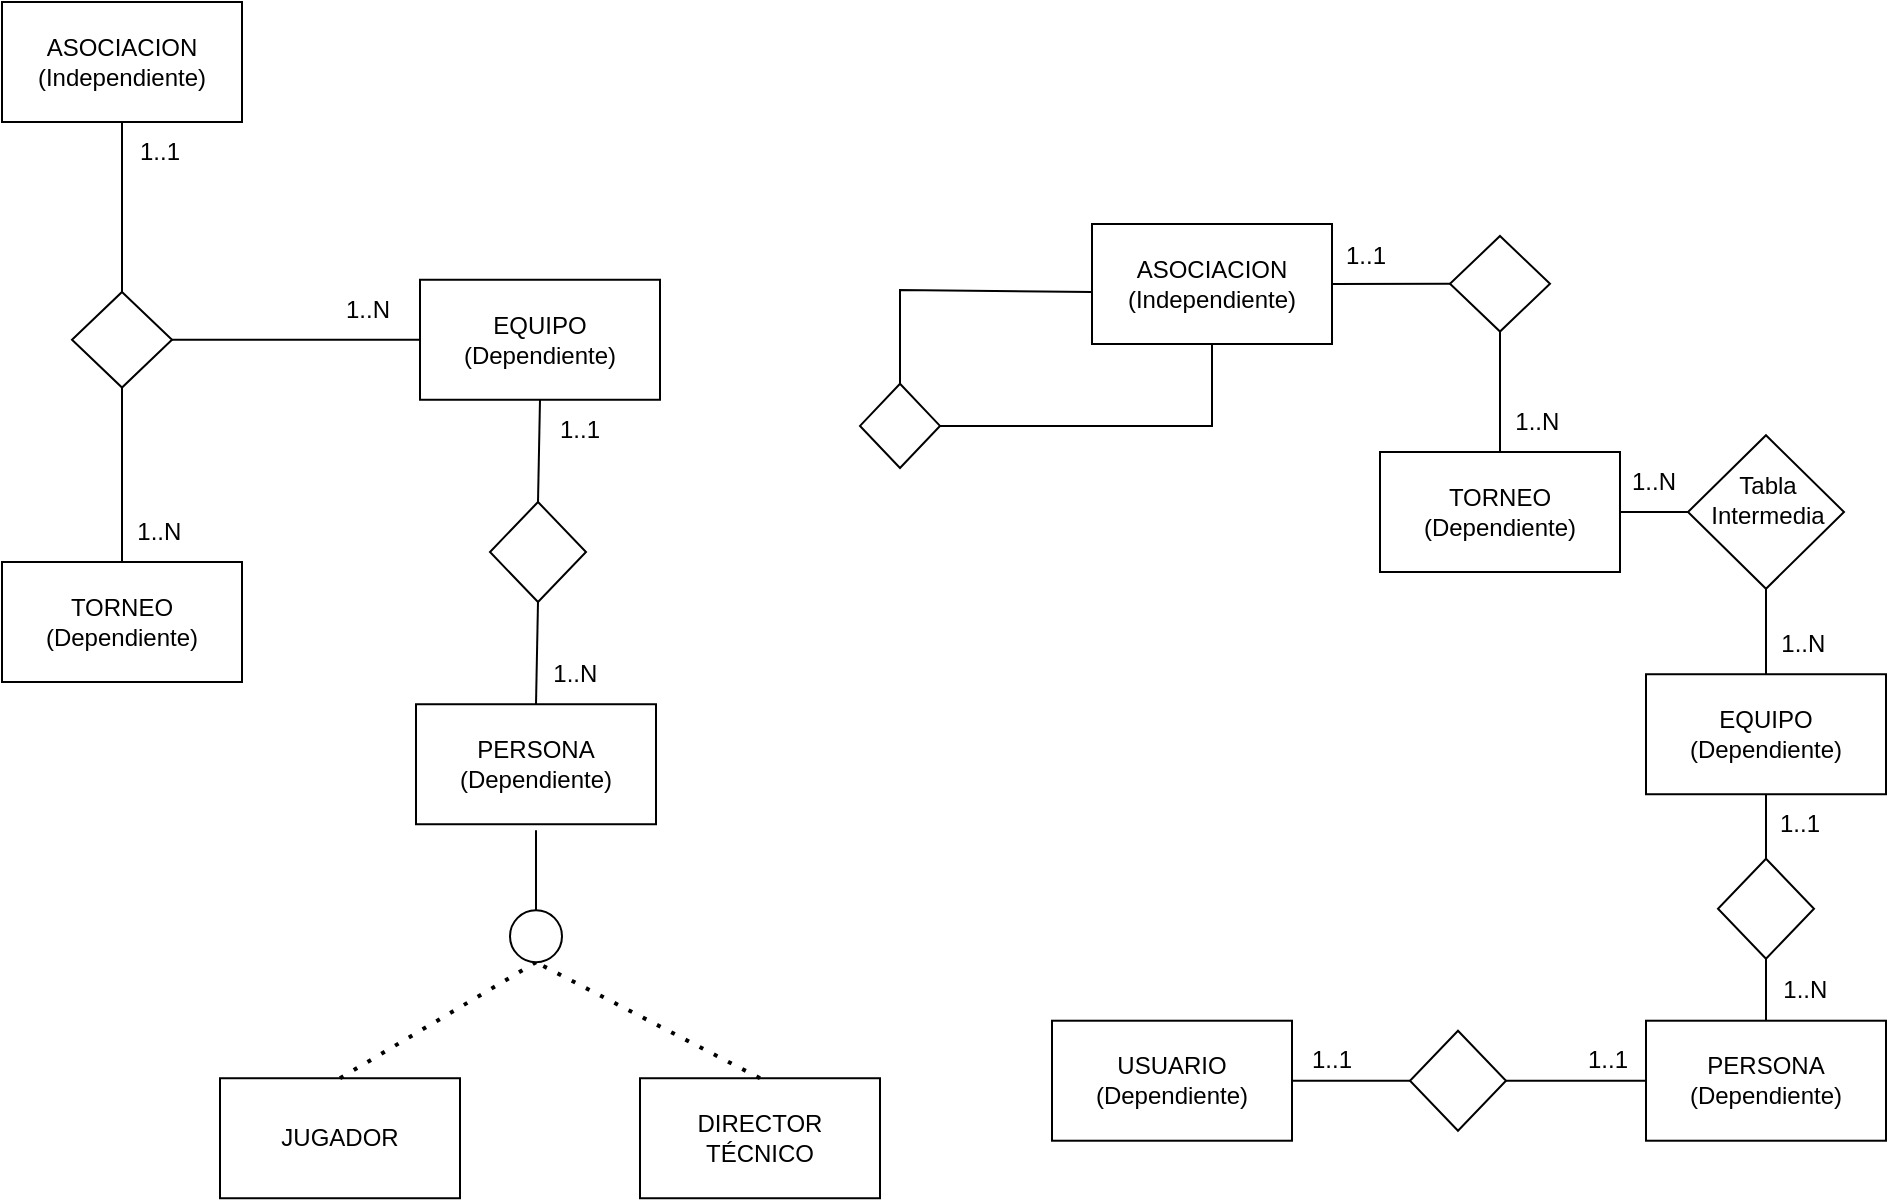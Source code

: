 <mxfile version="26.0.10">
  <diagram name="MD" id="NSczYCSBloxKFk6C_LGK">
    <mxGraphModel grid="1" page="1" gridSize="10" guides="1" tooltips="1" connect="1" arrows="1" fold="1" pageScale="1" pageWidth="827" pageHeight="1169" math="0" shadow="0">
      <root>
        <mxCell id="0" />
        <mxCell id="1" parent="0" />
        <mxCell id="EcLt65H-t530gYK7MTd_-1" value="PERSONA&lt;div&gt;(Dependiente)&lt;/div&gt;" style="rounded=0;whiteSpace=wrap;html=1;" vertex="1" parent="1">
          <mxGeometry x="-322" y="221.12" width="120" height="60" as="geometry" />
        </mxCell>
        <mxCell id="EcLt65H-t530gYK7MTd_-2" value="JUGADOR" style="rounded=0;whiteSpace=wrap;html=1;" vertex="1" parent="1">
          <mxGeometry x="-420" y="408.12" width="120" height="60" as="geometry" />
        </mxCell>
        <mxCell id="EcLt65H-t530gYK7MTd_-3" value="DIRECTOR TÉCNICO" style="rounded=0;whiteSpace=wrap;html=1;" vertex="1" parent="1">
          <mxGeometry x="-210" y="408.12" width="120" height="60" as="geometry" />
        </mxCell>
        <mxCell id="EcLt65H-t530gYK7MTd_-4" value="" style="endArrow=none;dashed=1;html=1;dashPattern=1 3;strokeWidth=2;rounded=0;entryX=0.5;entryY=1;entryDx=0;entryDy=0;exitX=0.5;exitY=0;exitDx=0;exitDy=0;" edge="1" parent="1" source="EcLt65H-t530gYK7MTd_-2" target="EcLt65H-t530gYK7MTd_-6">
          <mxGeometry width="50" height="50" relative="1" as="geometry">
            <mxPoint x="-260" y="437.12" as="sourcePoint" />
            <mxPoint x="-260" y="397.12" as="targetPoint" />
          </mxGeometry>
        </mxCell>
        <mxCell id="EcLt65H-t530gYK7MTd_-5" value="" style="endArrow=none;dashed=1;html=1;dashPattern=1 3;strokeWidth=2;rounded=0;entryX=0.5;entryY=1;entryDx=0;entryDy=0;exitX=0.5;exitY=0;exitDx=0;exitDy=0;" edge="1" parent="1" source="EcLt65H-t530gYK7MTd_-3" target="EcLt65H-t530gYK7MTd_-6">
          <mxGeometry width="50" height="50" relative="1" as="geometry">
            <mxPoint x="-350" y="480.12" as="sourcePoint" />
            <mxPoint x="-260" y="400.12" as="targetPoint" />
          </mxGeometry>
        </mxCell>
        <mxCell id="EcLt65H-t530gYK7MTd_-6" value="" style="ellipse;whiteSpace=wrap;html=1;aspect=fixed;" vertex="1" parent="1">
          <mxGeometry x="-275" y="324.12" width="26" height="26" as="geometry" />
        </mxCell>
        <mxCell id="EcLt65H-t530gYK7MTd_-7" value="" style="endArrow=none;html=1;rounded=0;entryX=0.5;entryY=1;entryDx=0;entryDy=0;exitX=0.5;exitY=0;exitDx=0;exitDy=0;" edge="1" parent="1" source="EcLt65H-t530gYK7MTd_-6">
          <mxGeometry width="50" height="50" relative="1" as="geometry">
            <mxPoint x="-262" y="324.12" as="sourcePoint" />
            <mxPoint x="-262" y="284.12" as="targetPoint" />
          </mxGeometry>
        </mxCell>
        <mxCell id="EcLt65H-t530gYK7MTd_-8" value="ASOCIACION&lt;br&gt;(Independiente)" style="rounded=0;whiteSpace=wrap;html=1;" vertex="1" parent="1">
          <mxGeometry x="-529" y="-130" width="120" height="60" as="geometry" />
        </mxCell>
        <mxCell id="EcLt65H-t530gYK7MTd_-9" value="EQUIPO&lt;div&gt;(Dependiente)&lt;/div&gt;" style="rounded=0;whiteSpace=wrap;html=1;" vertex="1" parent="1">
          <mxGeometry x="-320" y="8.88" width="120" height="60" as="geometry" />
        </mxCell>
        <mxCell id="EcLt65H-t530gYK7MTd_-10" value="" style="rhombus;whiteSpace=wrap;html=1;" vertex="1" parent="1">
          <mxGeometry x="-285" y="120" width="48" height="50" as="geometry" />
        </mxCell>
        <mxCell id="EcLt65H-t530gYK7MTd_-11" value="" style="endArrow=none;html=1;rounded=0;entryX=0.5;entryY=0;entryDx=0;entryDy=0;exitX=0.5;exitY=1;exitDx=0;exitDy=0;" edge="1" parent="1" source="EcLt65H-t530gYK7MTd_-10" target="EcLt65H-t530gYK7MTd_-1">
          <mxGeometry width="50" height="50" relative="1" as="geometry">
            <mxPoint x="-261" y="318" as="sourcePoint" />
            <mxPoint x="-262" y="224.12" as="targetPoint" />
          </mxGeometry>
        </mxCell>
        <mxCell id="EcLt65H-t530gYK7MTd_-12" value="" style="endArrow=none;html=1;rounded=0;entryX=0.5;entryY=0;entryDx=0;entryDy=0;exitX=0.5;exitY=1;exitDx=0;exitDy=0;" edge="1" parent="1" source="EcLt65H-t530gYK7MTd_-9" target="EcLt65H-t530gYK7MTd_-10">
          <mxGeometry width="50" height="50" relative="1" as="geometry">
            <mxPoint x="72" y="30.88" as="sourcePoint" />
            <mxPoint x="74" y="-15.12" as="targetPoint" />
          </mxGeometry>
        </mxCell>
        <mxCell id="EcLt65H-t530gYK7MTd_-16" value="TORNEO&lt;div&gt;(Dependiente)&lt;/div&gt;" style="rounded=0;whiteSpace=wrap;html=1;" vertex="1" parent="1">
          <mxGeometry x="-529" y="150" width="120" height="60" as="geometry" />
        </mxCell>
        <mxCell id="EcLt65H-t530gYK7MTd_-22" value="" style="rhombus;whiteSpace=wrap;html=1;" vertex="1" parent="1">
          <mxGeometry x="-494" y="15" width="50" height="47.75" as="geometry" />
        </mxCell>
        <mxCell id="EcLt65H-t530gYK7MTd_-23" value="" style="endArrow=none;html=1;rounded=0;entryX=0.5;entryY=1;entryDx=0;entryDy=0;exitX=0.5;exitY=0;exitDx=0;exitDy=0;" edge="1" parent="1" source="EcLt65H-t530gYK7MTd_-22" target="EcLt65H-t530gYK7MTd_-8">
          <mxGeometry width="50" height="50" relative="1" as="geometry">
            <mxPoint x="-345" y="-143.88" as="sourcePoint" />
            <mxPoint x="-270" y="-28.38" as="targetPoint" />
          </mxGeometry>
        </mxCell>
        <mxCell id="EcLt65H-t530gYK7MTd_-24" value="" style="endArrow=none;html=1;rounded=0;exitX=0.5;exitY=0;exitDx=0;exitDy=0;entryX=0.5;entryY=1;entryDx=0;entryDy=0;" edge="1" parent="1" source="EcLt65H-t530gYK7MTd_-16" target="EcLt65H-t530gYK7MTd_-22">
          <mxGeometry width="50" height="50" relative="1" as="geometry">
            <mxPoint x="-130" y="408.87" as="sourcePoint" />
            <mxPoint x="-510" y="20" as="targetPoint" />
          </mxGeometry>
        </mxCell>
        <mxCell id="EcLt65H-t530gYK7MTd_-32" value="1..N&lt;span style=&quot;white-space: pre;&quot;&gt;&#x9;&lt;/span&gt;" style="text;html=1;align=center;verticalAlign=middle;whiteSpace=wrap;rounded=0;" vertex="1" parent="1">
          <mxGeometry x="-478" y="120" width="60" height="30" as="geometry" />
        </mxCell>
        <mxCell id="EcLt65H-t530gYK7MTd_-33" value="1..1" style="text;html=1;align=center;verticalAlign=middle;whiteSpace=wrap;rounded=0;" vertex="1" parent="1">
          <mxGeometry x="-480" y="-70" width="60" height="30" as="geometry" />
        </mxCell>
        <mxCell id="EcLt65H-t530gYK7MTd_-35" value="1..N" style="text;html=1;align=center;verticalAlign=middle;whiteSpace=wrap;rounded=0;" vertex="1" parent="1">
          <mxGeometry x="-376" y="8.88" width="60" height="30" as="geometry" />
        </mxCell>
        <mxCell id="EcLt65H-t530gYK7MTd_-45" value="1..N&lt;span style=&quot;white-space: pre;&quot;&gt;&#x9;&lt;/span&gt;" style="text;html=1;align=center;verticalAlign=middle;whiteSpace=wrap;rounded=0;" vertex="1" parent="1">
          <mxGeometry x="-270" y="191.12" width="60" height="30" as="geometry" />
        </mxCell>
        <mxCell id="EcLt65H-t530gYK7MTd_-46" value="1..1" style="text;html=1;align=center;verticalAlign=middle;whiteSpace=wrap;rounded=0;" vertex="1" parent="1">
          <mxGeometry x="-270" y="68.88" width="60" height="30" as="geometry" />
        </mxCell>
        <mxCell id="EcLt65H-t530gYK7MTd_-47" value="" style="endArrow=none;html=1;rounded=0;entryX=1;entryY=0.5;entryDx=0;entryDy=0;exitX=0;exitY=0.5;exitDx=0;exitDy=0;" edge="1" parent="1" source="EcLt65H-t530gYK7MTd_-9" target="EcLt65H-t530gYK7MTd_-22">
          <mxGeometry width="50" height="50" relative="1" as="geometry">
            <mxPoint x="-160" y="90" as="sourcePoint" />
            <mxPoint x="-410" y="40" as="targetPoint" />
          </mxGeometry>
        </mxCell>
        <mxCell id="EcLt65H-t530gYK7MTd_-48" value="PERSONA&lt;div&gt;(Dependiente)&lt;/div&gt;" style="rounded=0;whiteSpace=wrap;html=1;" vertex="1" parent="1">
          <mxGeometry x="293" y="379.36" width="120" height="60" as="geometry" />
        </mxCell>
        <mxCell id="EcLt65H-t530gYK7MTd_-55" value="ASOCIACION&lt;br&gt;(Independiente)" style="rounded=0;whiteSpace=wrap;html=1;" vertex="1" parent="1">
          <mxGeometry x="16" y="-19" width="120" height="60" as="geometry" />
        </mxCell>
        <mxCell id="EcLt65H-t530gYK7MTd_-56" value="EQUIPO&lt;div&gt;(Dependiente)&lt;/div&gt;" style="rounded=0;whiteSpace=wrap;html=1;" vertex="1" parent="1">
          <mxGeometry x="293" y="206.12" width="120" height="60" as="geometry" />
        </mxCell>
        <mxCell id="EcLt65H-t530gYK7MTd_-57" value="" style="rhombus;whiteSpace=wrap;html=1;" vertex="1" parent="1">
          <mxGeometry x="329" y="298.36" width="48" height="50" as="geometry" />
        </mxCell>
        <mxCell id="EcLt65H-t530gYK7MTd_-58" value="" style="endArrow=none;html=1;rounded=0;entryX=0.5;entryY=0;entryDx=0;entryDy=0;exitX=0.5;exitY=1;exitDx=0;exitDy=0;" edge="1" parent="1" source="EcLt65H-t530gYK7MTd_-57" target="EcLt65H-t530gYK7MTd_-48">
          <mxGeometry width="50" height="50" relative="1" as="geometry">
            <mxPoint x="354" y="476.24" as="sourcePoint" />
            <mxPoint x="353" y="382.36" as="targetPoint" />
          </mxGeometry>
        </mxCell>
        <mxCell id="EcLt65H-t530gYK7MTd_-59" value="" style="endArrow=none;html=1;rounded=0;entryX=0.5;entryY=0;entryDx=0;entryDy=0;exitX=0.5;exitY=1;exitDx=0;exitDy=0;" edge="1" parent="1" source="EcLt65H-t530gYK7MTd_-56" target="EcLt65H-t530gYK7MTd_-57">
          <mxGeometry width="50" height="50" relative="1" as="geometry">
            <mxPoint x="687" y="189.12" as="sourcePoint" />
            <mxPoint x="689" y="143.12" as="targetPoint" />
          </mxGeometry>
        </mxCell>
        <mxCell id="EcLt65H-t530gYK7MTd_-60" value="TORNEO&lt;div&gt;(Dependiente)&lt;/div&gt;" style="rounded=0;whiteSpace=wrap;html=1;" vertex="1" parent="1">
          <mxGeometry x="160" y="95" width="120" height="60" as="geometry" />
        </mxCell>
        <mxCell id="EcLt65H-t530gYK7MTd_-61" value="" style="rhombus;whiteSpace=wrap;html=1;" vertex="1" parent="1">
          <mxGeometry x="195" y="-13" width="50" height="47.75" as="geometry" />
        </mxCell>
        <mxCell id="EcLt65H-t530gYK7MTd_-62" value="" style="endArrow=none;html=1;rounded=0;entryX=1;entryY=0.5;entryDx=0;entryDy=0;exitX=0;exitY=0.5;exitDx=0;exitDy=0;" edge="1" parent="1" source="EcLt65H-t530gYK7MTd_-61" target="EcLt65H-t530gYK7MTd_-55">
          <mxGeometry width="50" height="50" relative="1" as="geometry">
            <mxPoint x="200" y="-32.88" as="sourcePoint" />
            <mxPoint x="275" y="82.62" as="targetPoint" />
          </mxGeometry>
        </mxCell>
        <mxCell id="EcLt65H-t530gYK7MTd_-63" value="" style="endArrow=none;html=1;rounded=0;exitX=0.5;exitY=0;exitDx=0;exitDy=0;entryX=0.5;entryY=1;entryDx=0;entryDy=0;" edge="1" parent="1" source="EcLt65H-t530gYK7MTd_-60" target="EcLt65H-t530gYK7MTd_-61">
          <mxGeometry width="50" height="50" relative="1" as="geometry">
            <mxPoint x="559" y="413.87" as="sourcePoint" />
            <mxPoint x="179" y="25" as="targetPoint" />
          </mxGeometry>
        </mxCell>
        <mxCell id="EcLt65H-t530gYK7MTd_-64" value="1..N&lt;span style=&quot;white-space: pre;&quot;&gt;&#x9;&lt;/span&gt;" style="text;html=1;align=center;verticalAlign=middle;whiteSpace=wrap;rounded=0;" vertex="1" parent="1">
          <mxGeometry x="211" y="65" width="60" height="30" as="geometry" />
        </mxCell>
        <mxCell id="EcLt65H-t530gYK7MTd_-65" value="1..1" style="text;html=1;align=center;verticalAlign=middle;whiteSpace=wrap;rounded=0;" vertex="1" parent="1">
          <mxGeometry x="123" y="-18" width="60" height="30" as="geometry" />
        </mxCell>
        <mxCell id="EcLt65H-t530gYK7MTd_-67" value="1..N&lt;span style=&quot;white-space: pre;&quot;&gt;&#x9;&lt;/span&gt;" style="text;html=1;align=center;verticalAlign=middle;whiteSpace=wrap;rounded=0;" vertex="1" parent="1">
          <mxGeometry x="345" y="349.36" width="60" height="30" as="geometry" />
        </mxCell>
        <mxCell id="EcLt65H-t530gYK7MTd_-68" value="1..1" style="text;html=1;align=center;verticalAlign=middle;whiteSpace=wrap;rounded=0;" vertex="1" parent="1">
          <mxGeometry x="340" y="266.12" width="60" height="30" as="geometry" />
        </mxCell>
        <mxCell id="EcLt65H-t530gYK7MTd_-70" value="" style="rhombus;whiteSpace=wrap;html=1;" vertex="1" parent="1">
          <mxGeometry x="314" y="86.63" width="78" height="76.75" as="geometry" />
        </mxCell>
        <mxCell id="EcLt65H-t530gYK7MTd_-71" value="" style="endArrow=none;html=1;rounded=0;entryX=1;entryY=0.5;entryDx=0;entryDy=0;exitX=0;exitY=0.5;exitDx=0;exitDy=0;" edge="1" parent="1" source="EcLt65H-t530gYK7MTd_-70" target="EcLt65H-t530gYK7MTd_-60">
          <mxGeometry width="50" height="50" relative="1" as="geometry">
            <mxPoint x="344" y="101.12" as="sourcePoint" />
            <mxPoint x="220" y="175" as="targetPoint" />
          </mxGeometry>
        </mxCell>
        <mxCell id="EcLt65H-t530gYK7MTd_-72" value="" style="endArrow=none;html=1;rounded=0;entryX=0.5;entryY=1;entryDx=0;entryDy=0;exitX=0.5;exitY=0;exitDx=0;exitDy=0;" edge="1" parent="1" source="EcLt65H-t530gYK7MTd_-56" target="EcLt65H-t530gYK7MTd_-70">
          <mxGeometry width="50" height="50" relative="1" as="geometry">
            <mxPoint x="294" y="225" as="sourcePoint" />
            <mxPoint x="300" y="185" as="targetPoint" />
          </mxGeometry>
        </mxCell>
        <mxCell id="EcLt65H-t530gYK7MTd_-73" value="1..N&lt;span style=&quot;white-space: pre;&quot;&gt;&#x9;&lt;/span&gt;" style="text;html=1;align=center;verticalAlign=middle;whiteSpace=wrap;rounded=0;" vertex="1" parent="1">
          <mxGeometry x="344" y="176.12" width="60" height="30" as="geometry" />
        </mxCell>
        <mxCell id="EcLt65H-t530gYK7MTd_-74" value="1..N" style="text;html=1;align=center;verticalAlign=middle;whiteSpace=wrap;rounded=0;" vertex="1" parent="1">
          <mxGeometry x="267" y="95" width="60" height="30" as="geometry" />
        </mxCell>
        <mxCell id="EcLt65H-t530gYK7MTd_-75" value="Tabla Intermedia" style="text;html=1;align=center;verticalAlign=middle;whiteSpace=wrap;rounded=0;" vertex="1" parent="1">
          <mxGeometry x="324" y="104" width="60" height="30" as="geometry" />
        </mxCell>
        <mxCell id="EcLt65H-t530gYK7MTd_-76" value="" style="rhombus;whiteSpace=wrap;html=1;" vertex="1" parent="1">
          <mxGeometry x="-100" y="60.88" width="40" height="42.12" as="geometry" />
        </mxCell>
        <mxCell id="EcLt65H-t530gYK7MTd_-77" value="" style="endArrow=none;html=1;rounded=0;entryX=0;entryY=0.5;entryDx=0;entryDy=0;exitX=0.5;exitY=0;exitDx=0;exitDy=0;" edge="1" parent="1" source="EcLt65H-t530gYK7MTd_-76">
          <mxGeometry width="50" height="50" relative="1" as="geometry">
            <mxPoint x="-60" y="40" as="sourcePoint" />
            <mxPoint x="16" y="15.0" as="targetPoint" />
            <Array as="points">
              <mxPoint x="-80" y="14" />
            </Array>
          </mxGeometry>
        </mxCell>
        <mxCell id="EcLt65H-t530gYK7MTd_-78" value="" style="endArrow=none;html=1;rounded=0;entryX=0.5;entryY=1;entryDx=0;entryDy=0;exitX=1;exitY=0.5;exitDx=0;exitDy=0;" edge="1" parent="1" source="EcLt65H-t530gYK7MTd_-76" target="EcLt65H-t530gYK7MTd_-55">
          <mxGeometry width="50" height="50" relative="1" as="geometry">
            <mxPoint x="-44" y="81.94" as="sourcePoint" />
            <mxPoint x="16" y="122" as="targetPoint" />
            <Array as="points">
              <mxPoint x="76" y="82" />
            </Array>
          </mxGeometry>
        </mxCell>
        <mxCell id="EcLt65H-t530gYK7MTd_-79" value="&lt;div&gt;USUARIO&lt;/div&gt;&lt;div&gt;(Dependiente)&lt;/div&gt;" style="rounded=0;whiteSpace=wrap;html=1;" vertex="1" parent="1">
          <mxGeometry x="-4" y="379.36" width="120" height="60" as="geometry" />
        </mxCell>
        <mxCell id="EcLt65H-t530gYK7MTd_-80" value="" style="rhombus;whiteSpace=wrap;html=1;" vertex="1" parent="1">
          <mxGeometry x="175" y="384.36" width="48" height="50" as="geometry" />
        </mxCell>
        <mxCell id="EcLt65H-t530gYK7MTd_-81" value="" style="endArrow=none;html=1;rounded=0;exitX=0;exitY=0.5;exitDx=0;exitDy=0;entryX=1;entryY=0.5;entryDx=0;entryDy=0;" edge="1" parent="1" source="EcLt65H-t530gYK7MTd_-80" target="EcLt65H-t530gYK7MTd_-79">
          <mxGeometry width="50" height="50" relative="1" as="geometry">
            <mxPoint x="184" y="546.36" as="sourcePoint" />
            <mxPoint x="146" y="452" as="targetPoint" />
          </mxGeometry>
        </mxCell>
        <mxCell id="EcLt65H-t530gYK7MTd_-82" value="" style="endArrow=none;html=1;rounded=0;entryX=1;entryY=0.5;entryDx=0;entryDy=0;exitX=0;exitY=0.5;exitDx=0;exitDy=0;" edge="1" parent="1" source="EcLt65H-t530gYK7MTd_-48" target="EcLt65H-t530gYK7MTd_-80">
          <mxGeometry width="50" height="50" relative="1" as="geometry">
            <mxPoint x="183" y="336.12" as="sourcePoint" />
            <mxPoint x="519" y="213.24" as="targetPoint" />
          </mxGeometry>
        </mxCell>
        <mxCell id="EcLt65H-t530gYK7MTd_-83" value="1..1" style="text;html=1;align=center;verticalAlign=middle;whiteSpace=wrap;rounded=0;" vertex="1" parent="1">
          <mxGeometry x="106" y="384.36" width="60" height="30" as="geometry" />
        </mxCell>
        <mxCell id="EcLt65H-t530gYK7MTd_-84" value="1..1" style="text;html=1;align=center;verticalAlign=middle;whiteSpace=wrap;rounded=0;" vertex="1" parent="1">
          <mxGeometry x="244" y="384.36" width="60" height="30" as="geometry" />
        </mxCell>
      </root>
    </mxGraphModel>
  </diagram>
</mxfile>
